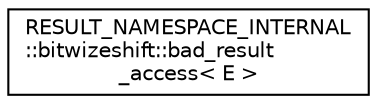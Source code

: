 digraph "Graphical Class Hierarchy"
{
 // LATEX_PDF_SIZE
  edge [fontname="Helvetica",fontsize="10",labelfontname="Helvetica",labelfontsize="10"];
  node [fontname="Helvetica",fontsize="10",shape=record];
  rankdir="LR";
  Node0 [label="RESULT_NAMESPACE_INTERNAL\l::bitwizeshift::bad_result\l_access\< E \>",height=0.2,width=0.4,color="black", fillcolor="white", style="filled",URL="$dd/d83/classRESULT__NAMESPACE__INTERNAL_1_1bitwizeshift_1_1bad__result__access.html",tooltip="An exception thrown when result::value is accessed without a contained value."];
}
